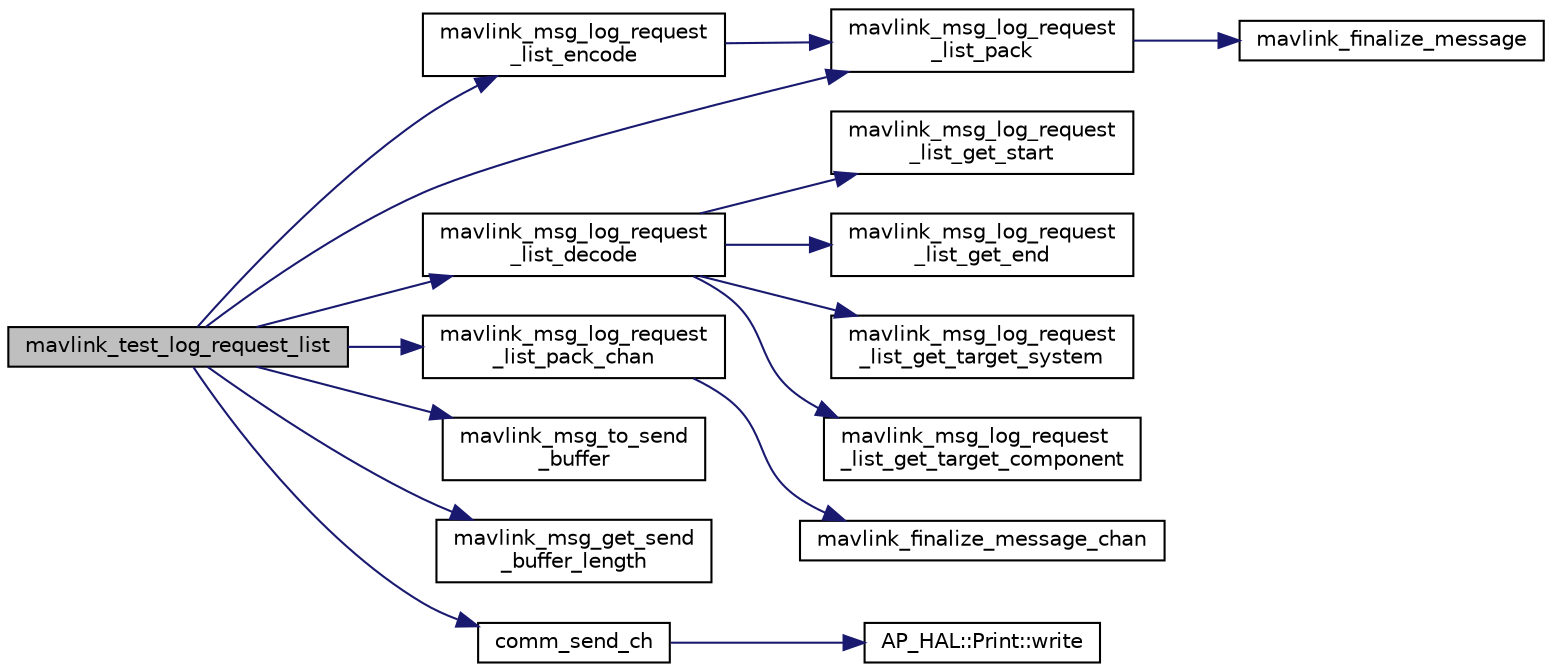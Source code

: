digraph "mavlink_test_log_request_list"
{
 // INTERACTIVE_SVG=YES
  edge [fontname="Helvetica",fontsize="10",labelfontname="Helvetica",labelfontsize="10"];
  node [fontname="Helvetica",fontsize="10",shape=record];
  rankdir="LR";
  Node1 [label="mavlink_test_log_request_list",height=0.2,width=0.4,color="black", fillcolor="grey75", style="filled" fontcolor="black"];
  Node1 -> Node2 [color="midnightblue",fontsize="10",style="solid",fontname="Helvetica"];
  Node2 [label="mavlink_msg_log_request\l_list_encode",height=0.2,width=0.4,color="black", fillcolor="white", style="filled",URL="$mavlink__msg__log__request__list_8h.html#a9c2c3f72689f9cf258e83a83fbc4f79d",tooltip="Encode a log_request_list struct. "];
  Node2 -> Node3 [color="midnightblue",fontsize="10",style="solid",fontname="Helvetica"];
  Node3 [label="mavlink_msg_log_request\l_list_pack",height=0.2,width=0.4,color="black", fillcolor="white", style="filled",URL="$mavlink__msg__log__request__list_8h.html#afe74833e66917cabe0693de82a44e3dd",tooltip="Pack a log_request_list message. "];
  Node3 -> Node4 [color="midnightblue",fontsize="10",style="solid",fontname="Helvetica"];
  Node4 [label="mavlink_finalize_message",height=0.2,width=0.4,color="black", fillcolor="white", style="filled",URL="$v0_89_2mavlink__helpers_8h.html#af3bea083c5ec83f5b6570b2bd4a817d0",tooltip="Finalize a MAVLink message with MAVLINK_COMM_0 as default channel. "];
  Node1 -> Node5 [color="midnightblue",fontsize="10",style="solid",fontname="Helvetica"];
  Node5 [label="mavlink_msg_log_request\l_list_decode",height=0.2,width=0.4,color="black", fillcolor="white", style="filled",URL="$mavlink__msg__log__request__list_8h.html#a68242537155ded2de5f02f66500395e3",tooltip="Decode a log_request_list message into a struct. "];
  Node5 -> Node6 [color="midnightblue",fontsize="10",style="solid",fontname="Helvetica"];
  Node6 [label="mavlink_msg_log_request\l_list_get_start",height=0.2,width=0.4,color="black", fillcolor="white", style="filled",URL="$mavlink__msg__log__request__list_8h.html#a8ab34027a517ae30f89372b2b7aa603d",tooltip="Get field start from log_request_list message. "];
  Node5 -> Node7 [color="midnightblue",fontsize="10",style="solid",fontname="Helvetica"];
  Node7 [label="mavlink_msg_log_request\l_list_get_end",height=0.2,width=0.4,color="black", fillcolor="white", style="filled",URL="$mavlink__msg__log__request__list_8h.html#ace1cabd76cdf3fee90b1fdd947b1d742",tooltip="Get field end from log_request_list message. "];
  Node5 -> Node8 [color="midnightblue",fontsize="10",style="solid",fontname="Helvetica"];
  Node8 [label="mavlink_msg_log_request\l_list_get_target_system",height=0.2,width=0.4,color="black", fillcolor="white", style="filled",URL="$mavlink__msg__log__request__list_8h.html#ad7f54a7b637017ae3e9224d555d26d54",tooltip="Send a log_request_list message. "];
  Node5 -> Node9 [color="midnightblue",fontsize="10",style="solid",fontname="Helvetica"];
  Node9 [label="mavlink_msg_log_request\l_list_get_target_component",height=0.2,width=0.4,color="black", fillcolor="white", style="filled",URL="$mavlink__msg__log__request__list_8h.html#ad3d66e99a97876cbe6a7697d845157a9",tooltip="Get field target_component from log_request_list message. "];
  Node1 -> Node3 [color="midnightblue",fontsize="10",style="solid",fontname="Helvetica"];
  Node1 -> Node10 [color="midnightblue",fontsize="10",style="solid",fontname="Helvetica"];
  Node10 [label="mavlink_msg_log_request\l_list_pack_chan",height=0.2,width=0.4,color="black", fillcolor="white", style="filled",URL="$mavlink__msg__log__request__list_8h.html#a7a2409dd3dc6e8ec23a6d95e0489e958",tooltip="Pack a log_request_list message on a channel. "];
  Node10 -> Node11 [color="midnightblue",fontsize="10",style="solid",fontname="Helvetica"];
  Node11 [label="mavlink_finalize_message_chan",height=0.2,width=0.4,color="black", fillcolor="white", style="filled",URL="$v0_89_2mavlink__helpers_8h.html#aa66131138fc02101dcc73b4b556ab422",tooltip="Finalize a MAVLink message with channel assignment. "];
  Node1 -> Node12 [color="midnightblue",fontsize="10",style="solid",fontname="Helvetica"];
  Node12 [label="mavlink_msg_to_send\l_buffer",height=0.2,width=0.4,color="black", fillcolor="white", style="filled",URL="$v0_89_2mavlink__helpers_8h.html#afea0a9befa84822fd62c2899ea0d849e",tooltip="Pack a message to send it over a serial byte stream. "];
  Node1 -> Node13 [color="midnightblue",fontsize="10",style="solid",fontname="Helvetica"];
  Node13 [label="mavlink_msg_get_send\l_buffer_length",height=0.2,width=0.4,color="black", fillcolor="white", style="filled",URL="$v0_89_2protocol_8h.html#aa86c08f27aabb7a2e12a67f189f590c8",tooltip="Get the required buffer size for this message. "];
  Node1 -> Node14 [color="midnightblue",fontsize="10",style="solid",fontname="Helvetica"];
  Node14 [label="comm_send_ch",height=0.2,width=0.4,color="black", fillcolor="white", style="filled",URL="$GCS__MAVLink_8h.html#ab753873a1ee10adedd0ce246311468f8"];
  Node14 -> Node15 [color="midnightblue",fontsize="10",style="solid",fontname="Helvetica"];
  Node15 [label="AP_HAL::Print::write",height=0.2,width=0.4,color="black", fillcolor="white", style="filled",URL="$classAP__HAL_1_1Print.html#acc65391952a43334f8f5c9bef341f501"];
}
